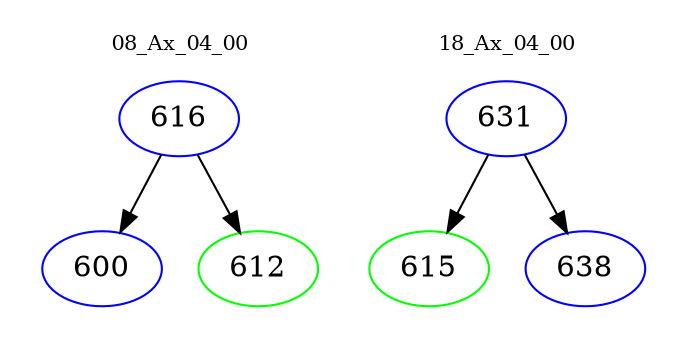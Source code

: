 digraph{
subgraph cluster_0 {
color = white
label = "08_Ax_04_00";
fontsize=10;
T0_616 [label="616", color="blue"]
T0_616 -> T0_600 [color="black"]
T0_600 [label="600", color="blue"]
T0_616 -> T0_612 [color="black"]
T0_612 [label="612", color="green"]
}
subgraph cluster_1 {
color = white
label = "18_Ax_04_00";
fontsize=10;
T1_631 [label="631", color="blue"]
T1_631 -> T1_615 [color="black"]
T1_615 [label="615", color="green"]
T1_631 -> T1_638 [color="black"]
T1_638 [label="638", color="blue"]
}
}
